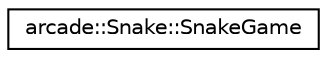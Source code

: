 digraph "Graphical Class Hierarchy"
{
 // LATEX_PDF_SIZE
  edge [fontname="Helvetica",fontsize="10",labelfontname="Helvetica",labelfontsize="10"];
  node [fontname="Helvetica",fontsize="10",shape=record];
  rankdir="LR";
  Node0 [label="arcade::Snake::SnakeGame",height=0.2,width=0.4,color="black", fillcolor="white", style="filled",URL="$classarcade_1_1Snake_1_1SnakeGame.html",tooltip=" "];
}
